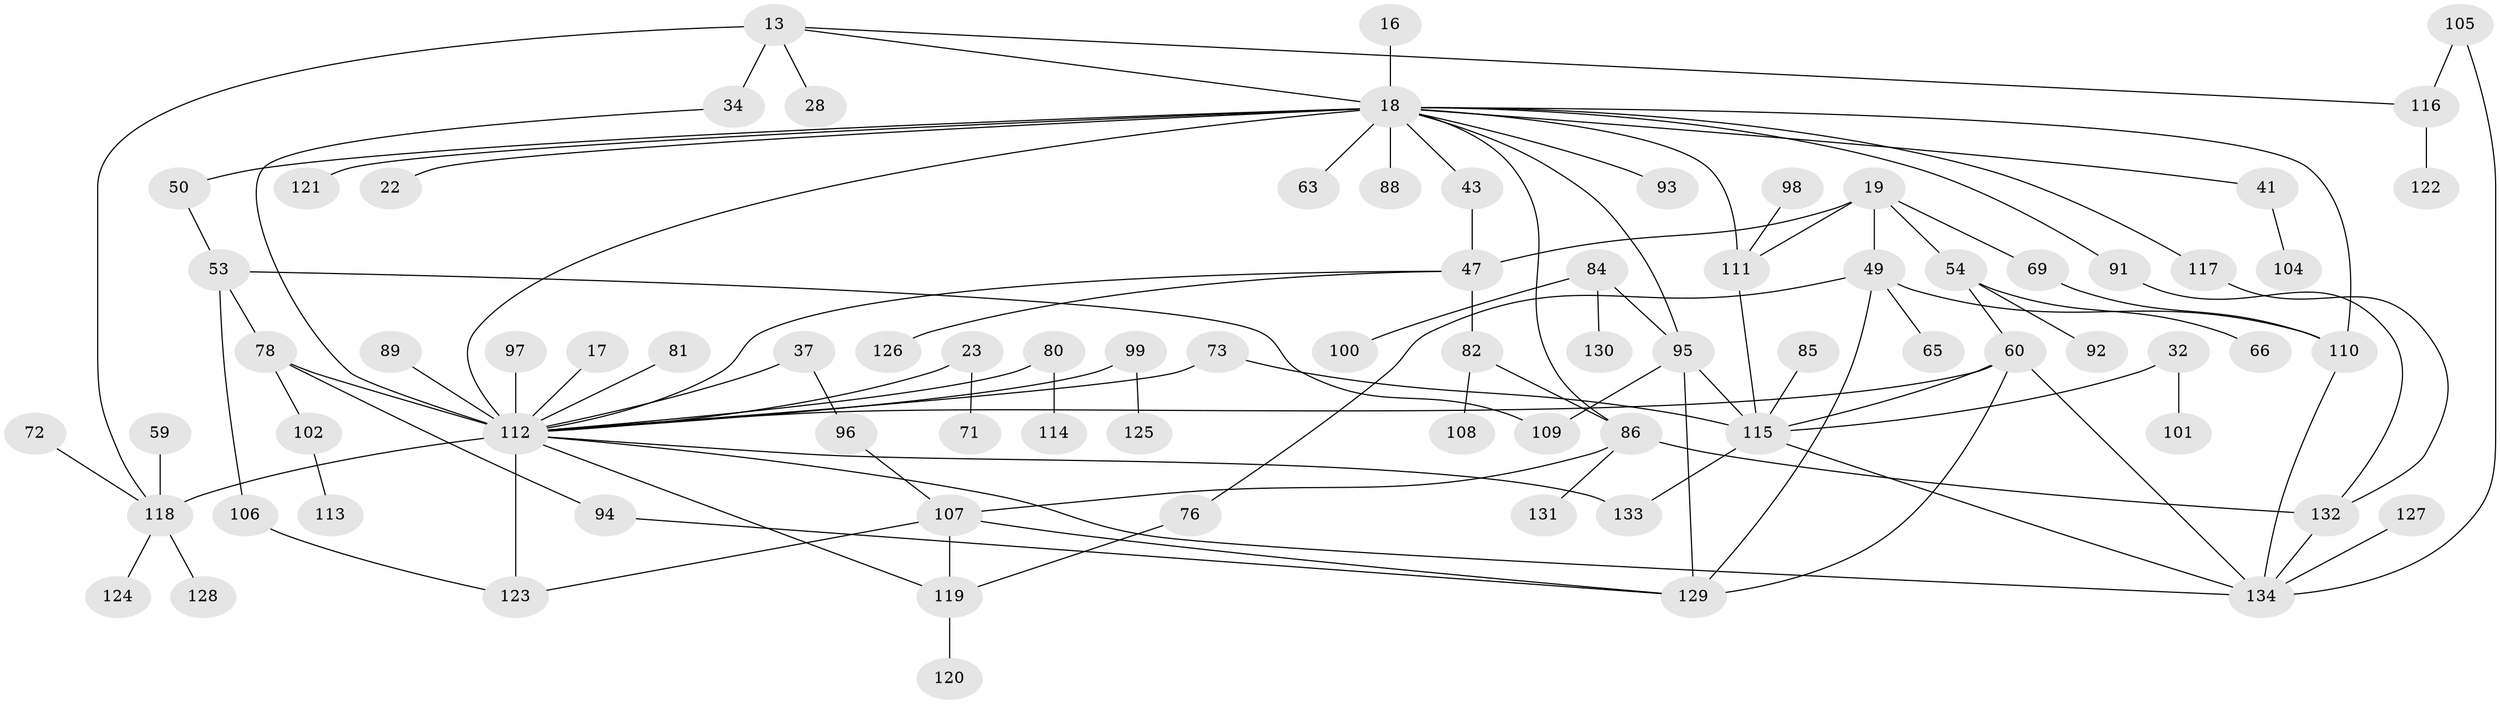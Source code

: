 // original degree distribution, {5: 0.06716417910447761, 8: 0.007462686567164179, 6: 0.029850746268656716, 7: 0.007462686567164179, 4: 0.13432835820895522, 3: 0.1865671641791045, 2: 0.2835820895522388, 1: 0.27611940298507465, 10: 0.007462686567164179}
// Generated by graph-tools (version 1.1) at 2025/44/03/04/25 21:44:52]
// undirected, 80 vertices, 109 edges
graph export_dot {
graph [start="1"]
  node [color=gray90,style=filled];
  13;
  16;
  17;
  18 [super="+10+4+11"];
  19;
  22;
  23;
  28;
  32;
  34 [super="+25"];
  37;
  41;
  43;
  47;
  49 [super="+46"];
  50;
  53;
  54;
  59;
  60 [super="+44+57+48"];
  63;
  65;
  66;
  69 [super="+56"];
  71;
  72;
  73;
  76;
  78;
  80;
  81;
  82 [super="+67"];
  84;
  85;
  86 [super="+64"];
  88;
  89;
  91;
  92;
  93;
  94;
  95 [super="+70"];
  96;
  97;
  98;
  99;
  100;
  101;
  102;
  104;
  105;
  106;
  107 [super="+52"];
  108;
  109;
  110 [super="+24+36"];
  111 [super="+5"];
  112 [super="+35+15+83"];
  113;
  114;
  115 [super="+8+68"];
  116;
  117;
  118 [super="+75+87+90"];
  119 [super="+51"];
  120;
  121;
  122;
  123;
  124;
  125;
  126;
  127;
  128;
  129 [super="+74"];
  130;
  131;
  132;
  133;
  134 [super="+39+103+79"];
  13 -- 28;
  13 -- 34 [weight=2];
  13 -- 116;
  13 -- 18;
  13 -- 118;
  16 -- 18;
  17 -- 112;
  18 -- 50;
  18 -- 88;
  18 -- 91;
  18 -- 117;
  18 -- 63 [weight=2];
  18 -- 111 [weight=4];
  18 -- 22;
  18 -- 121;
  18 -- 43;
  18 -- 41;
  18 -- 112 [weight=6];
  18 -- 93;
  18 -- 110;
  18 -- 95;
  18 -- 86;
  19 -- 54;
  19 -- 47;
  19 -- 49 [weight=2];
  19 -- 111;
  19 -- 69;
  23 -- 71;
  23 -- 112;
  32 -- 101;
  32 -- 115;
  34 -- 112;
  37 -- 96;
  37 -- 112;
  41 -- 104;
  43 -- 47;
  47 -- 82;
  47 -- 126;
  47 -- 112;
  49 -- 65;
  49 -- 110;
  49 -- 76;
  49 -- 129;
  50 -- 53;
  53 -- 78;
  53 -- 106;
  53 -- 109;
  54 -- 66;
  54 -- 92;
  54 -- 60;
  59 -- 118;
  60 -- 115;
  60 -- 112;
  60 -- 129;
  60 -- 134;
  69 -- 110;
  72 -- 118;
  73 -- 115;
  73 -- 112;
  76 -- 119;
  78 -- 94;
  78 -- 102;
  78 -- 112;
  80 -- 114;
  80 -- 112;
  81 -- 112;
  82 -- 108;
  82 -- 86;
  84 -- 100;
  84 -- 130;
  84 -- 95;
  85 -- 115;
  86 -- 107;
  86 -- 132;
  86 -- 131;
  89 -- 112;
  91 -- 132;
  94 -- 129;
  95 -- 115;
  95 -- 109;
  95 -- 129;
  96 -- 107;
  97 -- 112;
  98 -- 111;
  99 -- 125;
  99 -- 112;
  102 -- 113;
  105 -- 116;
  105 -- 134;
  106 -- 123;
  107 -- 129;
  107 -- 123;
  107 -- 119;
  110 -- 134;
  111 -- 115 [weight=2];
  112 -- 133;
  112 -- 123;
  112 -- 119;
  112 -- 118 [weight=3];
  112 -- 134;
  115 -- 133;
  115 -- 134;
  116 -- 122;
  117 -- 132;
  118 -- 124;
  118 -- 128;
  119 -- 120;
  127 -- 134;
  132 -- 134;
}
